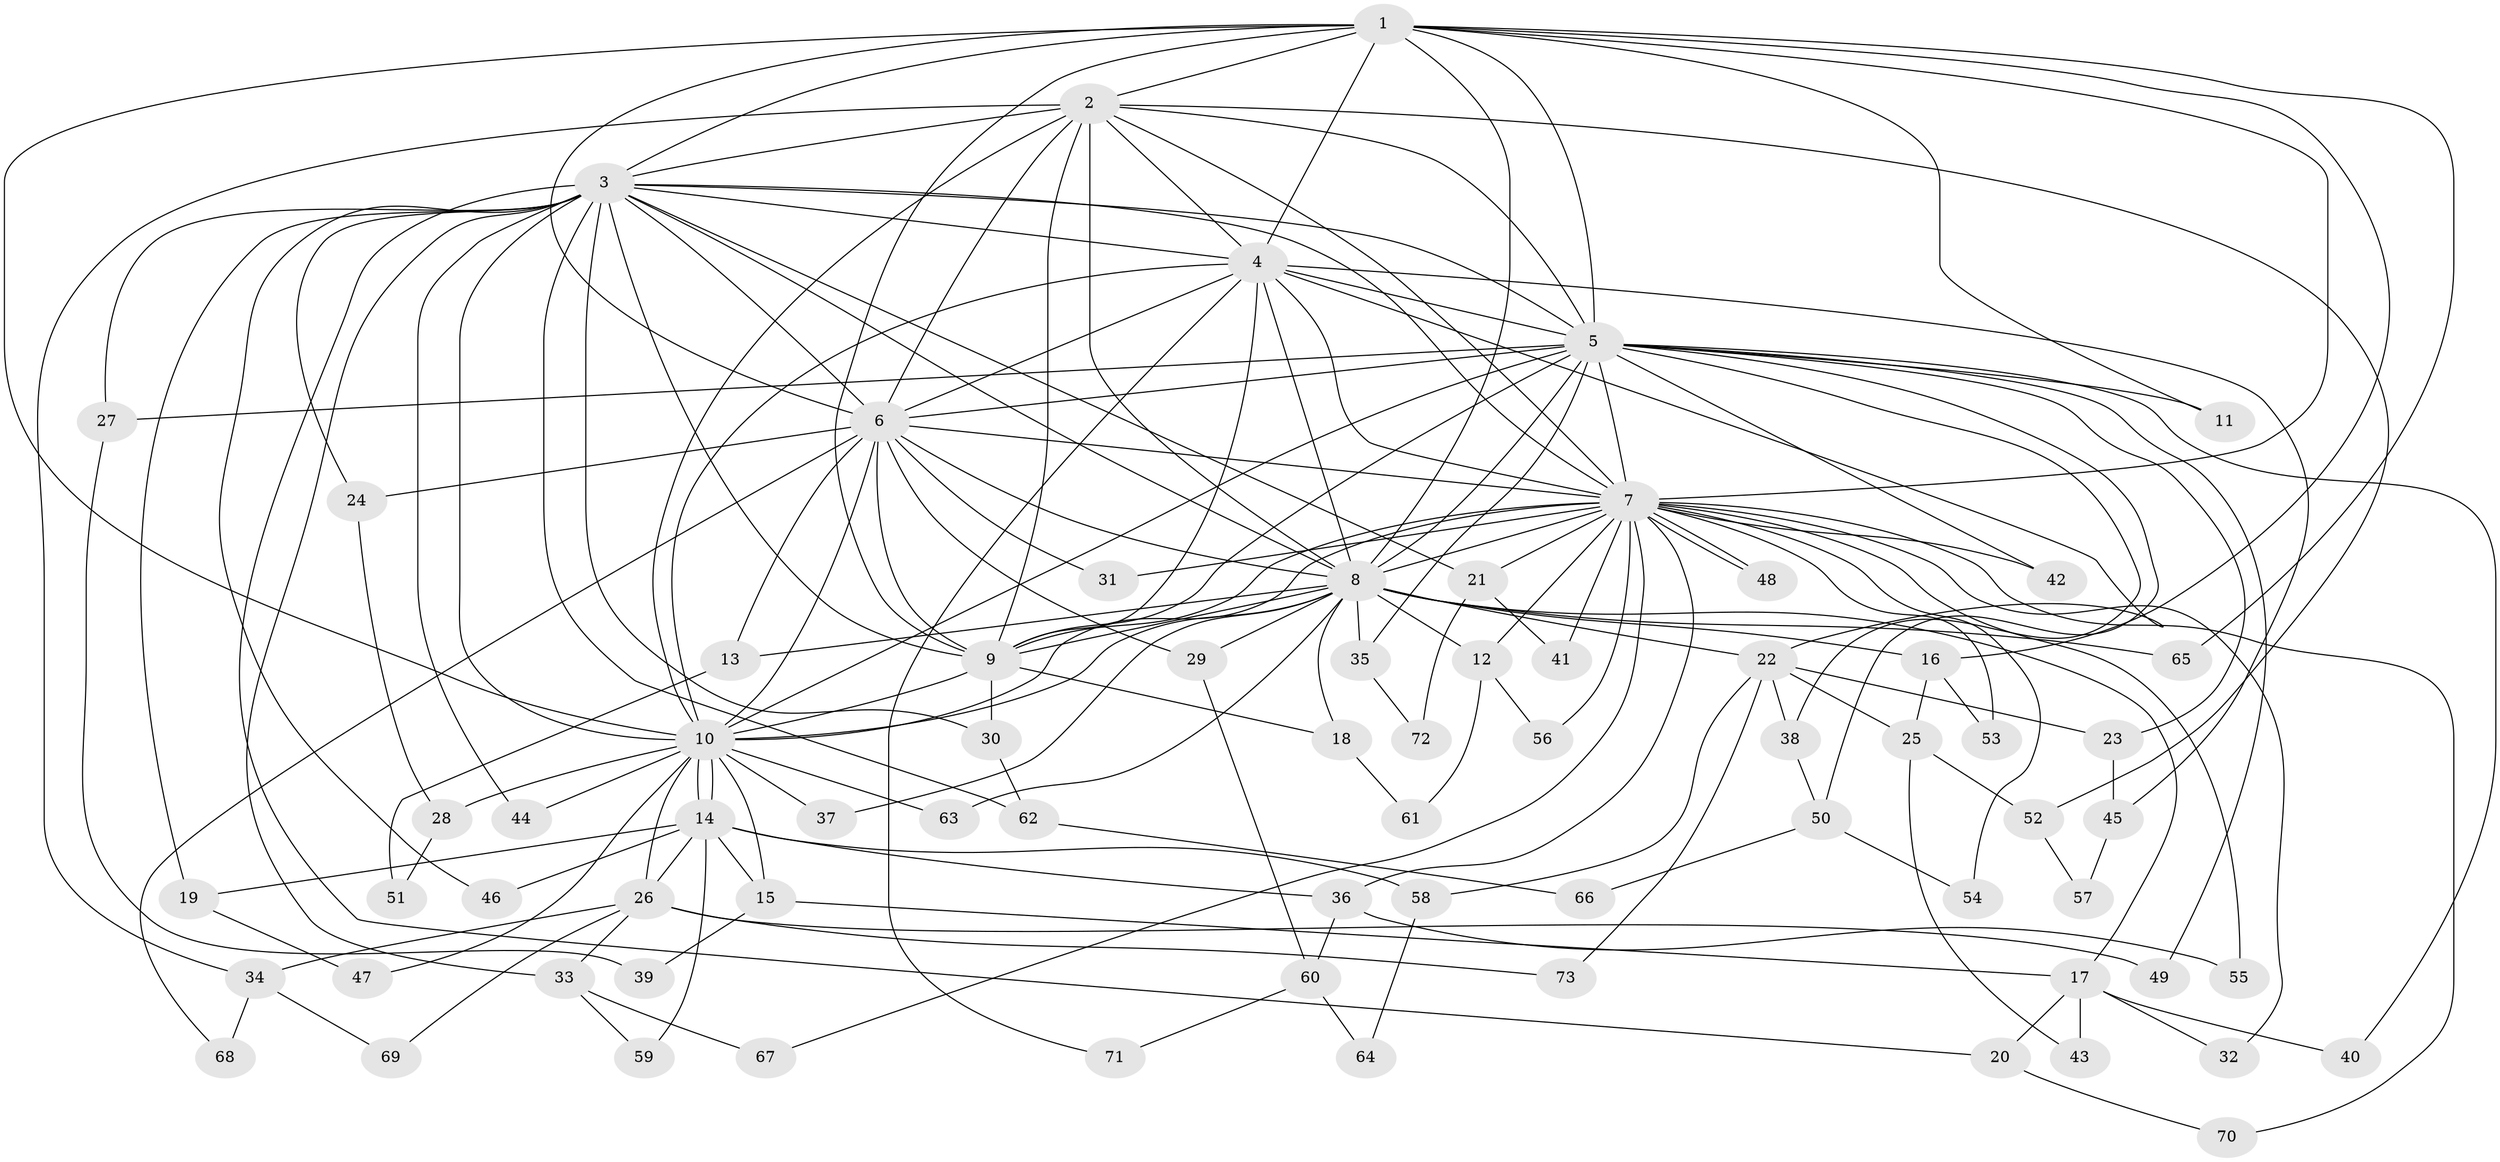 // coarse degree distribution, {9: 0.023255813953488372, 19: 0.023255813953488372, 16: 0.023255813953488372, 8: 0.023255813953488372, 18: 0.023255813953488372, 2: 0.5348837209302325, 4: 0.06976744186046512, 3: 0.16279069767441862, 1: 0.046511627906976744, 7: 0.023255813953488372, 13: 0.023255813953488372, 5: 0.023255813953488372}
// Generated by graph-tools (version 1.1) at 2025/47/03/04/25 21:47:57]
// undirected, 73 vertices, 171 edges
graph export_dot {
graph [start="1"]
  node [color=gray90,style=filled];
  1;
  2;
  3;
  4;
  5;
  6;
  7;
  8;
  9;
  10;
  11;
  12;
  13;
  14;
  15;
  16;
  17;
  18;
  19;
  20;
  21;
  22;
  23;
  24;
  25;
  26;
  27;
  28;
  29;
  30;
  31;
  32;
  33;
  34;
  35;
  36;
  37;
  38;
  39;
  40;
  41;
  42;
  43;
  44;
  45;
  46;
  47;
  48;
  49;
  50;
  51;
  52;
  53;
  54;
  55;
  56;
  57;
  58;
  59;
  60;
  61;
  62;
  63;
  64;
  65;
  66;
  67;
  68;
  69;
  70;
  71;
  72;
  73;
  1 -- 2;
  1 -- 3;
  1 -- 4;
  1 -- 5;
  1 -- 6;
  1 -- 7;
  1 -- 8;
  1 -- 9;
  1 -- 10;
  1 -- 11;
  1 -- 16;
  1 -- 65;
  2 -- 3;
  2 -- 4;
  2 -- 5;
  2 -- 6;
  2 -- 7;
  2 -- 8;
  2 -- 9;
  2 -- 10;
  2 -- 34;
  2 -- 52;
  3 -- 4;
  3 -- 5;
  3 -- 6;
  3 -- 7;
  3 -- 8;
  3 -- 9;
  3 -- 10;
  3 -- 19;
  3 -- 20;
  3 -- 21;
  3 -- 24;
  3 -- 27;
  3 -- 30;
  3 -- 33;
  3 -- 44;
  3 -- 46;
  3 -- 62;
  4 -- 5;
  4 -- 6;
  4 -- 7;
  4 -- 8;
  4 -- 9;
  4 -- 10;
  4 -- 22;
  4 -- 45;
  4 -- 71;
  5 -- 6;
  5 -- 7;
  5 -- 8;
  5 -- 9;
  5 -- 10;
  5 -- 11;
  5 -- 23;
  5 -- 27;
  5 -- 35;
  5 -- 38;
  5 -- 40;
  5 -- 42;
  5 -- 49;
  5 -- 50;
  6 -- 7;
  6 -- 8;
  6 -- 9;
  6 -- 10;
  6 -- 13;
  6 -- 24;
  6 -- 29;
  6 -- 31;
  6 -- 68;
  7 -- 8;
  7 -- 9;
  7 -- 10;
  7 -- 12;
  7 -- 21;
  7 -- 31;
  7 -- 32;
  7 -- 36;
  7 -- 41;
  7 -- 42;
  7 -- 48;
  7 -- 48;
  7 -- 53;
  7 -- 54;
  7 -- 55;
  7 -- 56;
  7 -- 67;
  7 -- 70;
  8 -- 9;
  8 -- 10;
  8 -- 12;
  8 -- 13;
  8 -- 16;
  8 -- 17;
  8 -- 18;
  8 -- 22;
  8 -- 29;
  8 -- 35;
  8 -- 37;
  8 -- 63;
  8 -- 65;
  9 -- 10;
  9 -- 18;
  9 -- 30;
  10 -- 14;
  10 -- 14;
  10 -- 15;
  10 -- 26;
  10 -- 28;
  10 -- 37;
  10 -- 44;
  10 -- 47;
  10 -- 63;
  12 -- 56;
  12 -- 61;
  13 -- 51;
  14 -- 15;
  14 -- 19;
  14 -- 26;
  14 -- 36;
  14 -- 46;
  14 -- 58;
  14 -- 59;
  15 -- 17;
  15 -- 39;
  16 -- 25;
  16 -- 53;
  17 -- 20;
  17 -- 32;
  17 -- 40;
  17 -- 43;
  18 -- 61;
  19 -- 47;
  20 -- 70;
  21 -- 41;
  21 -- 72;
  22 -- 23;
  22 -- 25;
  22 -- 38;
  22 -- 58;
  22 -- 73;
  23 -- 45;
  24 -- 28;
  25 -- 43;
  25 -- 52;
  26 -- 33;
  26 -- 34;
  26 -- 49;
  26 -- 69;
  26 -- 73;
  27 -- 39;
  28 -- 51;
  29 -- 60;
  30 -- 62;
  33 -- 59;
  33 -- 67;
  34 -- 68;
  34 -- 69;
  35 -- 72;
  36 -- 55;
  36 -- 60;
  38 -- 50;
  45 -- 57;
  50 -- 54;
  50 -- 66;
  52 -- 57;
  58 -- 64;
  60 -- 64;
  60 -- 71;
  62 -- 66;
}
